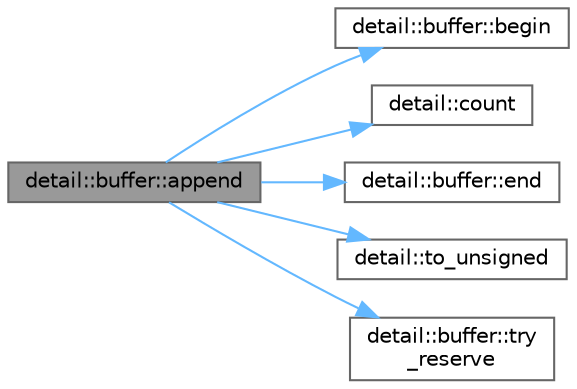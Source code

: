 digraph "detail::buffer::append"
{
 // LATEX_PDF_SIZE
  bgcolor="transparent";
  edge [fontname=Helvetica,fontsize=10,labelfontname=Helvetica,labelfontsize=10];
  node [fontname=Helvetica,fontsize=10,shape=box,height=0.2,width=0.4];
  rankdir="LR";
  Node1 [id="Node000001",label="detail::buffer::append",height=0.2,width=0.4,color="gray40", fillcolor="grey60", style="filled", fontcolor="black",tooltip="Appends data to the end of the buffer."];
  Node1 -> Node2 [id="edge6_Node000001_Node000002",color="steelblue1",style="solid",tooltip=" "];
  Node2 [id="Node000002",label="detail::buffer::begin",height=0.2,width=0.4,color="grey40", fillcolor="white", style="filled",URL="$classdetail_1_1buffer.html#adf353302bef0b99c405ca999d07b39ed",tooltip=" "];
  Node1 -> Node3 [id="edge7_Node000001_Node000003",color="steelblue1",style="solid",tooltip=" "];
  Node3 [id="Node000003",label="detail::count",height=0.2,width=0.4,color="grey40", fillcolor="white", style="filled",URL="$namespacedetail.html#adecb5dbdc5faeb0d252ab0f4cb92c8a9",tooltip=" "];
  Node1 -> Node4 [id="edge8_Node000001_Node000004",color="steelblue1",style="solid",tooltip=" "];
  Node4 [id="Node000004",label="detail::buffer::end",height=0.2,width=0.4,color="grey40", fillcolor="white", style="filled",URL="$classdetail_1_1buffer.html#ac2b183d544845677a3b7d1137b17d16d",tooltip=" "];
  Node1 -> Node5 [id="edge9_Node000001_Node000005",color="steelblue1",style="solid",tooltip=" "];
  Node5 [id="Node000005",label="detail::to_unsigned",height=0.2,width=0.4,color="grey40", fillcolor="white", style="filled",URL="$namespacedetail.html#a4855e668246c731a97484efc329f2aac",tooltip=" "];
  Node1 -> Node6 [id="edge10_Node000001_Node000006",color="steelblue1",style="solid",tooltip=" "];
  Node6 [id="Node000006",label="detail::buffer::try\l_reserve",height=0.2,width=0.4,color="grey40", fillcolor="white", style="filled",URL="$classdetail_1_1buffer.html#a91bcecc177b01b84d693028111fbd8eb",tooltip=" "];
}

